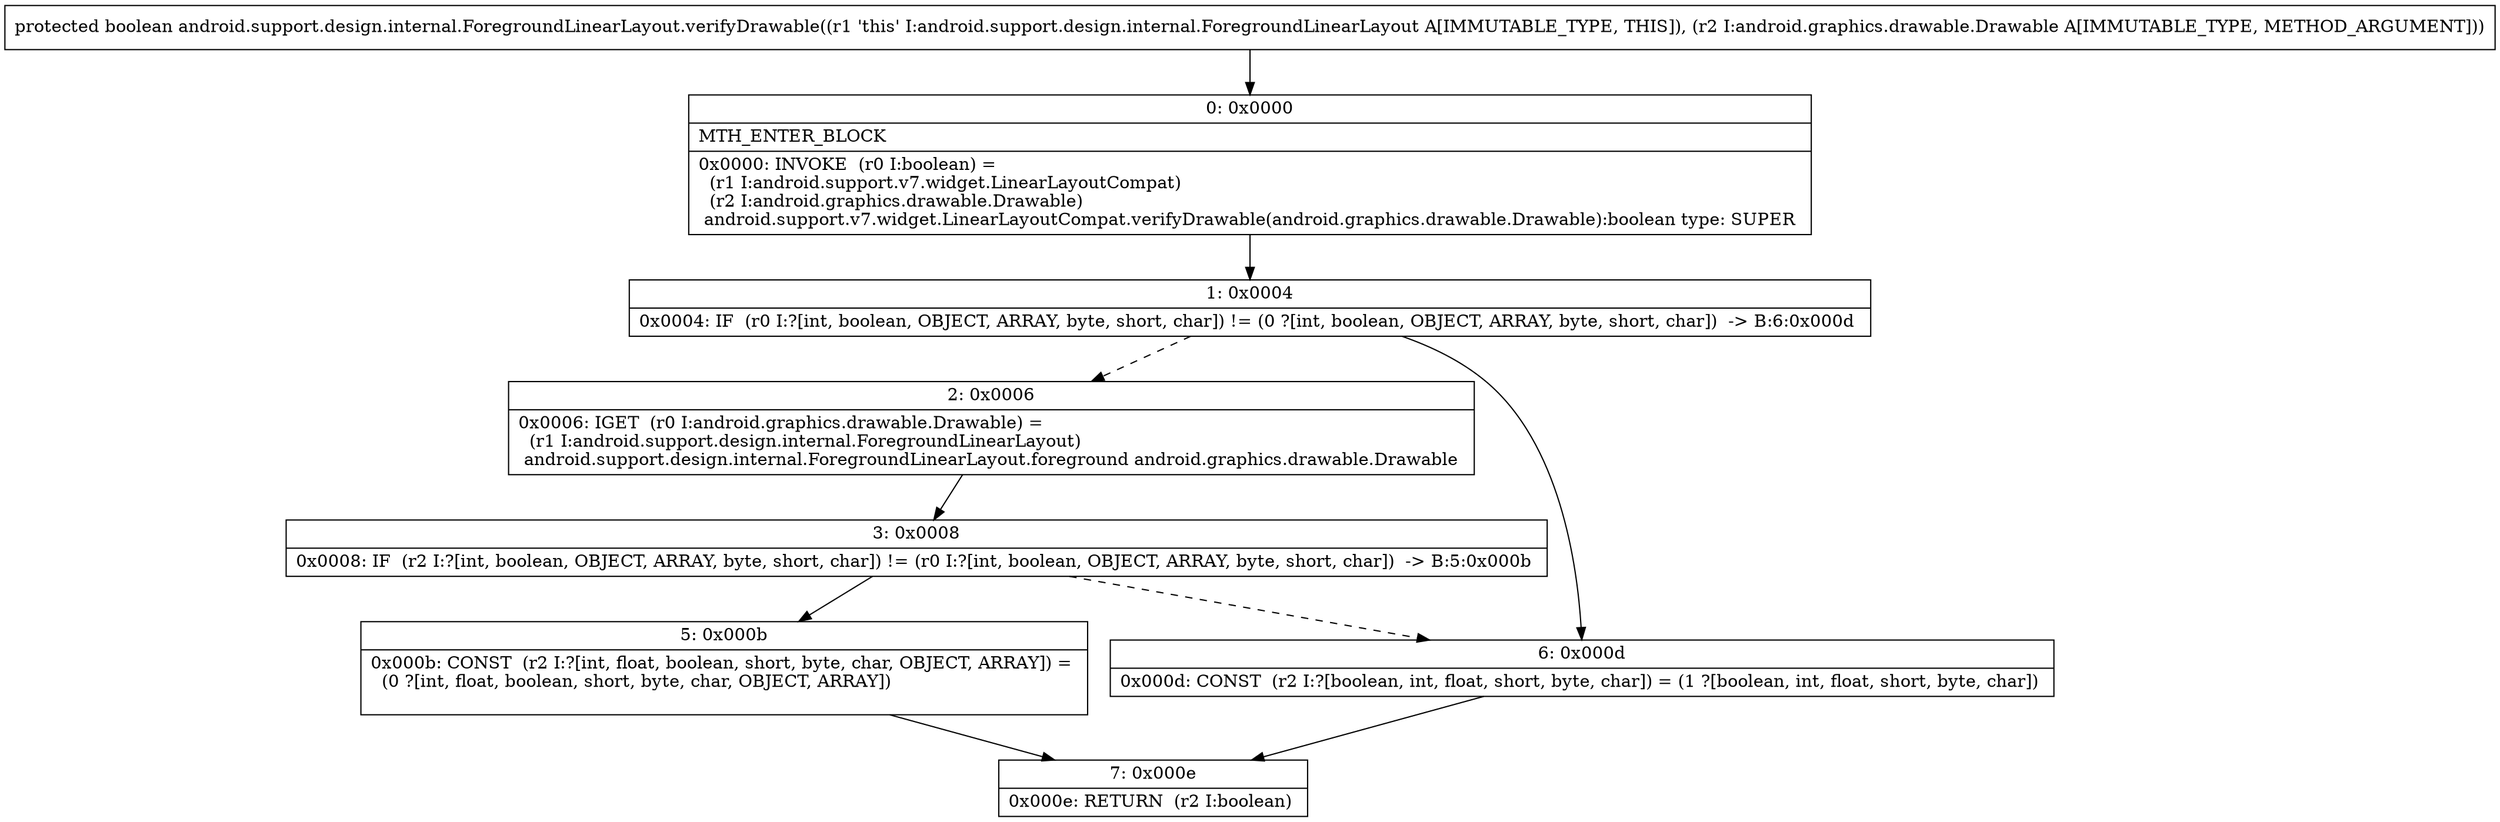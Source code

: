 digraph "CFG forandroid.support.design.internal.ForegroundLinearLayout.verifyDrawable(Landroid\/graphics\/drawable\/Drawable;)Z" {
Node_0 [shape=record,label="{0\:\ 0x0000|MTH_ENTER_BLOCK\l|0x0000: INVOKE  (r0 I:boolean) = \l  (r1 I:android.support.v7.widget.LinearLayoutCompat)\l  (r2 I:android.graphics.drawable.Drawable)\l android.support.v7.widget.LinearLayoutCompat.verifyDrawable(android.graphics.drawable.Drawable):boolean type: SUPER \l}"];
Node_1 [shape=record,label="{1\:\ 0x0004|0x0004: IF  (r0 I:?[int, boolean, OBJECT, ARRAY, byte, short, char]) != (0 ?[int, boolean, OBJECT, ARRAY, byte, short, char])  \-\> B:6:0x000d \l}"];
Node_2 [shape=record,label="{2\:\ 0x0006|0x0006: IGET  (r0 I:android.graphics.drawable.Drawable) = \l  (r1 I:android.support.design.internal.ForegroundLinearLayout)\l android.support.design.internal.ForegroundLinearLayout.foreground android.graphics.drawable.Drawable \l}"];
Node_3 [shape=record,label="{3\:\ 0x0008|0x0008: IF  (r2 I:?[int, boolean, OBJECT, ARRAY, byte, short, char]) != (r0 I:?[int, boolean, OBJECT, ARRAY, byte, short, char])  \-\> B:5:0x000b \l}"];
Node_5 [shape=record,label="{5\:\ 0x000b|0x000b: CONST  (r2 I:?[int, float, boolean, short, byte, char, OBJECT, ARRAY]) = \l  (0 ?[int, float, boolean, short, byte, char, OBJECT, ARRAY])\l \l}"];
Node_6 [shape=record,label="{6\:\ 0x000d|0x000d: CONST  (r2 I:?[boolean, int, float, short, byte, char]) = (1 ?[boolean, int, float, short, byte, char]) \l}"];
Node_7 [shape=record,label="{7\:\ 0x000e|0x000e: RETURN  (r2 I:boolean) \l}"];
MethodNode[shape=record,label="{protected boolean android.support.design.internal.ForegroundLinearLayout.verifyDrawable((r1 'this' I:android.support.design.internal.ForegroundLinearLayout A[IMMUTABLE_TYPE, THIS]), (r2 I:android.graphics.drawable.Drawable A[IMMUTABLE_TYPE, METHOD_ARGUMENT])) }"];
MethodNode -> Node_0;
Node_0 -> Node_1;
Node_1 -> Node_2[style=dashed];
Node_1 -> Node_6;
Node_2 -> Node_3;
Node_3 -> Node_5;
Node_3 -> Node_6[style=dashed];
Node_5 -> Node_7;
Node_6 -> Node_7;
}

